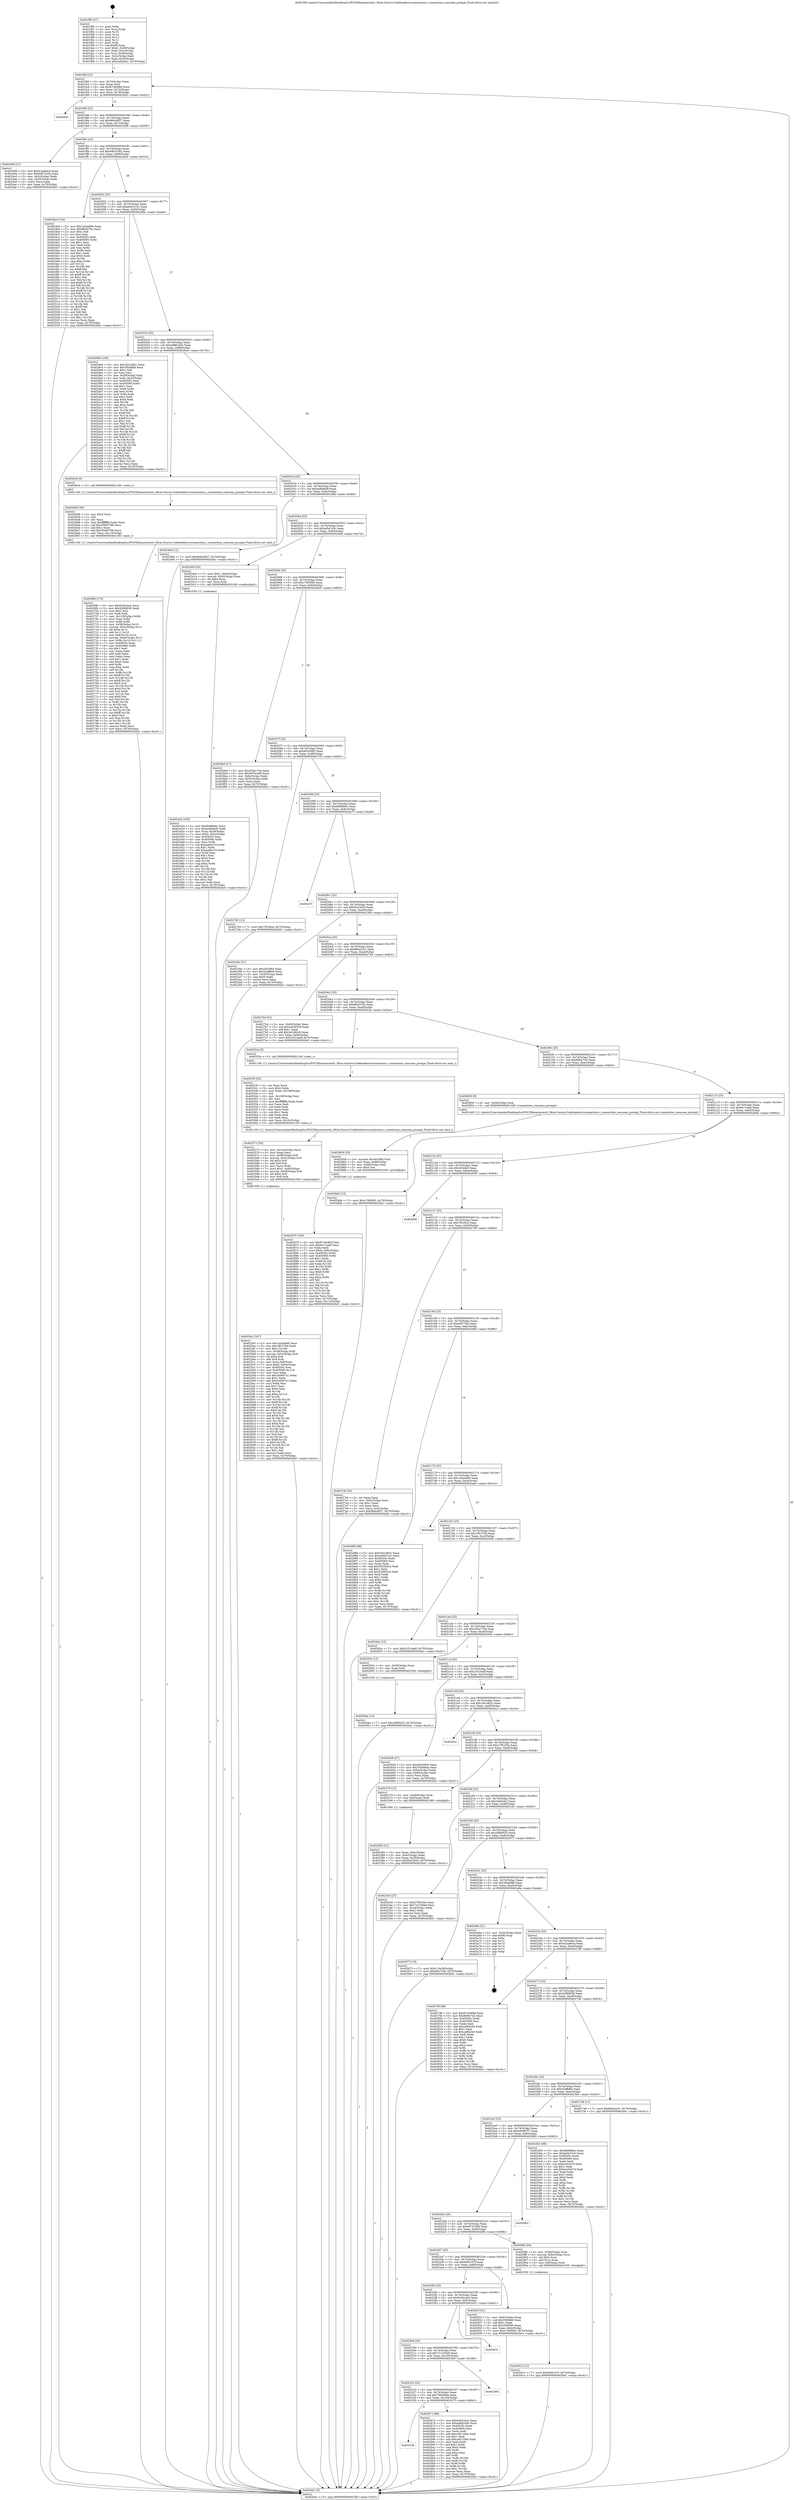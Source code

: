 digraph "0x401f90" {
  label = "0x401f90 (/mnt/c/Users/mathe/Desktop/tcc/POCII/binaries/extr_Mirai-Source-Codeloadersrcconnection.c_connection_consume_prompt_Final-ollvm.out::main(0))"
  labelloc = "t"
  node[shape=record]

  Entry [label="",width=0.3,height=0.3,shape=circle,fillcolor=black,style=filled]
  "0x401fbf" [label="{
     0x401fbf [23]\l
     | [instrs]\l
     &nbsp;&nbsp;0x401fbf \<+3\>: mov -0x70(%rbp),%eax\l
     &nbsp;&nbsp;0x401fc2 \<+2\>: mov %eax,%ecx\l
     &nbsp;&nbsp;0x401fc4 \<+6\>: sub $0x87c9c86d,%ecx\l
     &nbsp;&nbsp;0x401fca \<+3\>: mov %eax,-0x74(%rbp)\l
     &nbsp;&nbsp;0x401fcd \<+3\>: mov %ecx,-0x78(%rbp)\l
     &nbsp;&nbsp;0x401fd0 \<+6\>: je 0000000000402b91 \<main+0xc01\>\l
  }"]
  "0x402b91" [label="{
     0x402b91\l
  }", style=dashed]
  "0x401fd6" [label="{
     0x401fd6 [22]\l
     | [instrs]\l
     &nbsp;&nbsp;0x401fd6 \<+5\>: jmp 0000000000401fdb \<main+0x4b\>\l
     &nbsp;&nbsp;0x401fdb \<+3\>: mov -0x74(%rbp),%eax\l
     &nbsp;&nbsp;0x401fde \<+5\>: sub $0x9b9cd927,%eax\l
     &nbsp;&nbsp;0x401fe3 \<+3\>: mov %eax,-0x7c(%rbp)\l
     &nbsp;&nbsp;0x401fe6 \<+6\>: je 0000000000402499 \<main+0x509\>\l
  }"]
  Exit [label="",width=0.3,height=0.3,shape=circle,fillcolor=black,style=filled,peripheries=2]
  "0x402499" [label="{
     0x402499 [27]\l
     | [instrs]\l
     &nbsp;&nbsp;0x402499 \<+5\>: mov $0x42aa8ece,%eax\l
     &nbsp;&nbsp;0x40249e \<+5\>: mov $0x9d67e302,%ecx\l
     &nbsp;&nbsp;0x4024a3 \<+3\>: mov -0x5c(%rbp),%edx\l
     &nbsp;&nbsp;0x4024a6 \<+3\>: cmp -0x50(%rbp),%edx\l
     &nbsp;&nbsp;0x4024a9 \<+3\>: cmovl %ecx,%eax\l
     &nbsp;&nbsp;0x4024ac \<+3\>: mov %eax,-0x70(%rbp)\l
     &nbsp;&nbsp;0x4024af \<+5\>: jmp 0000000000402bd1 \<main+0xc41\>\l
  }"]
  "0x401fec" [label="{
     0x401fec [22]\l
     | [instrs]\l
     &nbsp;&nbsp;0x401fec \<+5\>: jmp 0000000000401ff1 \<main+0x61\>\l
     &nbsp;&nbsp;0x401ff1 \<+3\>: mov -0x74(%rbp),%eax\l
     &nbsp;&nbsp;0x401ff4 \<+5\>: sub $0x9d67e302,%eax\l
     &nbsp;&nbsp;0x401ff9 \<+3\>: mov %eax,-0x80(%rbp)\l
     &nbsp;&nbsp;0x401ffc \<+6\>: je 00000000004024b4 \<main+0x524\>\l
  }"]
  "0x40294a" [label="{
     0x40294a [12]\l
     | [instrs]\l
     &nbsp;&nbsp;0x40294a \<+7\>: movl $0x2fd00025,-0x70(%rbp)\l
     &nbsp;&nbsp;0x402951 \<+5\>: jmp 0000000000402bd1 \<main+0xc41\>\l
  }"]
  "0x4024b4" [label="{
     0x4024b4 [134]\l
     | [instrs]\l
     &nbsp;&nbsp;0x4024b4 \<+5\>: mov $0x1a5ea846,%eax\l
     &nbsp;&nbsp;0x4024b9 \<+5\>: mov $0xf80d370c,%ecx\l
     &nbsp;&nbsp;0x4024be \<+2\>: mov $0x1,%dl\l
     &nbsp;&nbsp;0x4024c0 \<+2\>: xor %esi,%esi\l
     &nbsp;&nbsp;0x4024c2 \<+7\>: mov 0x40505c,%edi\l
     &nbsp;&nbsp;0x4024c9 \<+8\>: mov 0x405060,%r8d\l
     &nbsp;&nbsp;0x4024d1 \<+3\>: sub $0x1,%esi\l
     &nbsp;&nbsp;0x4024d4 \<+3\>: mov %edi,%r9d\l
     &nbsp;&nbsp;0x4024d7 \<+3\>: add %esi,%r9d\l
     &nbsp;&nbsp;0x4024da \<+4\>: imul %r9d,%edi\l
     &nbsp;&nbsp;0x4024de \<+3\>: and $0x1,%edi\l
     &nbsp;&nbsp;0x4024e1 \<+3\>: cmp $0x0,%edi\l
     &nbsp;&nbsp;0x4024e4 \<+4\>: sete %r10b\l
     &nbsp;&nbsp;0x4024e8 \<+4\>: cmp $0xa,%r8d\l
     &nbsp;&nbsp;0x4024ec \<+4\>: setl %r11b\l
     &nbsp;&nbsp;0x4024f0 \<+3\>: mov %r10b,%bl\l
     &nbsp;&nbsp;0x4024f3 \<+3\>: xor $0xff,%bl\l
     &nbsp;&nbsp;0x4024f6 \<+3\>: mov %r11b,%r14b\l
     &nbsp;&nbsp;0x4024f9 \<+4\>: xor $0xff,%r14b\l
     &nbsp;&nbsp;0x4024fd \<+3\>: xor $0x1,%dl\l
     &nbsp;&nbsp;0x402500 \<+3\>: mov %bl,%r15b\l
     &nbsp;&nbsp;0x402503 \<+4\>: and $0xff,%r15b\l
     &nbsp;&nbsp;0x402507 \<+3\>: and %dl,%r10b\l
     &nbsp;&nbsp;0x40250a \<+3\>: mov %r14b,%r12b\l
     &nbsp;&nbsp;0x40250d \<+4\>: and $0xff,%r12b\l
     &nbsp;&nbsp;0x402511 \<+3\>: and %dl,%r11b\l
     &nbsp;&nbsp;0x402514 \<+3\>: or %r10b,%r15b\l
     &nbsp;&nbsp;0x402517 \<+3\>: or %r11b,%r12b\l
     &nbsp;&nbsp;0x40251a \<+3\>: xor %r12b,%r15b\l
     &nbsp;&nbsp;0x40251d \<+3\>: or %r14b,%bl\l
     &nbsp;&nbsp;0x402520 \<+3\>: xor $0xff,%bl\l
     &nbsp;&nbsp;0x402523 \<+3\>: or $0x1,%dl\l
     &nbsp;&nbsp;0x402526 \<+2\>: and %dl,%bl\l
     &nbsp;&nbsp;0x402528 \<+3\>: or %bl,%r15b\l
     &nbsp;&nbsp;0x40252b \<+4\>: test $0x1,%r15b\l
     &nbsp;&nbsp;0x40252f \<+3\>: cmovne %ecx,%eax\l
     &nbsp;&nbsp;0x402532 \<+3\>: mov %eax,-0x70(%rbp)\l
     &nbsp;&nbsp;0x402535 \<+5\>: jmp 0000000000402bd1 \<main+0xc41\>\l
  }"]
  "0x402002" [label="{
     0x402002 [25]\l
     | [instrs]\l
     &nbsp;&nbsp;0x402002 \<+5\>: jmp 0000000000402007 \<main+0x77\>\l
     &nbsp;&nbsp;0x402007 \<+3\>: mov -0x74(%rbp),%eax\l
     &nbsp;&nbsp;0x40200a \<+5\>: sub $0xa6403141,%eax\l
     &nbsp;&nbsp;0x40200f \<+6\>: mov %eax,-0x84(%rbp)\l
     &nbsp;&nbsp;0x402015 \<+6\>: je 00000000004029de \<main+0xa4e\>\l
  }"]
  "0x402913" [label="{
     0x402913 [12]\l
     | [instrs]\l
     &nbsp;&nbsp;0x402913 \<+7\>: movl $0x60f4107f,-0x70(%rbp)\l
     &nbsp;&nbsp;0x40291a \<+5\>: jmp 0000000000402bd1 \<main+0xc41\>\l
  }"]
  "0x4029de" [label="{
     0x4029de [140]\l
     | [instrs]\l
     &nbsp;&nbsp;0x4029de \<+5\>: mov $0x25e1d62c,%eax\l
     &nbsp;&nbsp;0x4029e3 \<+5\>: mov $0x3f4a8fd6,%ecx\l
     &nbsp;&nbsp;0x4029e8 \<+2\>: mov $0x1,%dl\l
     &nbsp;&nbsp;0x4029ea \<+2\>: xor %esi,%esi\l
     &nbsp;&nbsp;0x4029ec \<+3\>: mov -0x38(%rbp),%edi\l
     &nbsp;&nbsp;0x4029ef \<+3\>: mov %edi,-0x2c(%rbp)\l
     &nbsp;&nbsp;0x4029f2 \<+7\>: mov 0x40505c,%edi\l
     &nbsp;&nbsp;0x4029f9 \<+8\>: mov 0x405060,%r8d\l
     &nbsp;&nbsp;0x402a01 \<+3\>: sub $0x1,%esi\l
     &nbsp;&nbsp;0x402a04 \<+3\>: mov %edi,%r9d\l
     &nbsp;&nbsp;0x402a07 \<+3\>: add %esi,%r9d\l
     &nbsp;&nbsp;0x402a0a \<+4\>: imul %r9d,%edi\l
     &nbsp;&nbsp;0x402a0e \<+3\>: and $0x1,%edi\l
     &nbsp;&nbsp;0x402a11 \<+3\>: cmp $0x0,%edi\l
     &nbsp;&nbsp;0x402a14 \<+4\>: sete %r10b\l
     &nbsp;&nbsp;0x402a18 \<+4\>: cmp $0xa,%r8d\l
     &nbsp;&nbsp;0x402a1c \<+4\>: setl %r11b\l
     &nbsp;&nbsp;0x402a20 \<+3\>: mov %r10b,%bl\l
     &nbsp;&nbsp;0x402a23 \<+3\>: xor $0xff,%bl\l
     &nbsp;&nbsp;0x402a26 \<+3\>: mov %r11b,%r14b\l
     &nbsp;&nbsp;0x402a29 \<+4\>: xor $0xff,%r14b\l
     &nbsp;&nbsp;0x402a2d \<+3\>: xor $0x1,%dl\l
     &nbsp;&nbsp;0x402a30 \<+3\>: mov %bl,%r15b\l
     &nbsp;&nbsp;0x402a33 \<+4\>: and $0xff,%r15b\l
     &nbsp;&nbsp;0x402a37 \<+3\>: and %dl,%r10b\l
     &nbsp;&nbsp;0x402a3a \<+3\>: mov %r14b,%r12b\l
     &nbsp;&nbsp;0x402a3d \<+4\>: and $0xff,%r12b\l
     &nbsp;&nbsp;0x402a41 \<+3\>: and %dl,%r11b\l
     &nbsp;&nbsp;0x402a44 \<+3\>: or %r10b,%r15b\l
     &nbsp;&nbsp;0x402a47 \<+3\>: or %r11b,%r12b\l
     &nbsp;&nbsp;0x402a4a \<+3\>: xor %r12b,%r15b\l
     &nbsp;&nbsp;0x402a4d \<+3\>: or %r14b,%bl\l
     &nbsp;&nbsp;0x402a50 \<+3\>: xor $0xff,%bl\l
     &nbsp;&nbsp;0x402a53 \<+3\>: or $0x1,%dl\l
     &nbsp;&nbsp;0x402a56 \<+2\>: and %dl,%bl\l
     &nbsp;&nbsp;0x402a58 \<+3\>: or %bl,%r15b\l
     &nbsp;&nbsp;0x402a5b \<+4\>: test $0x1,%r15b\l
     &nbsp;&nbsp;0x402a5f \<+3\>: cmovne %ecx,%eax\l
     &nbsp;&nbsp;0x402a62 \<+3\>: mov %eax,-0x70(%rbp)\l
     &nbsp;&nbsp;0x402a65 \<+5\>: jmp 0000000000402bd1 \<main+0xc41\>\l
  }"]
  "0x40201b" [label="{
     0x40201b [25]\l
     | [instrs]\l
     &nbsp;&nbsp;0x40201b \<+5\>: jmp 0000000000402020 \<main+0x90\>\l
     &nbsp;&nbsp;0x402020 \<+3\>: mov -0x74(%rbp),%eax\l
     &nbsp;&nbsp;0x402023 \<+5\>: sub $0xa98824d3,%eax\l
     &nbsp;&nbsp;0x402028 \<+6\>: mov %eax,-0x88(%rbp)\l
     &nbsp;&nbsp;0x40202e \<+6\>: je 00000000004026cb \<main+0x73b\>\l
  }"]
  "0x402870" [label="{
     0x402870 [100]\l
     | [instrs]\l
     &nbsp;&nbsp;0x402870 \<+5\>: mov $0x87c9c86d,%esi\l
     &nbsp;&nbsp;0x402875 \<+5\>: mov $0xfec7cabb,%ecx\l
     &nbsp;&nbsp;0x40287a \<+2\>: xor %edx,%edx\l
     &nbsp;&nbsp;0x40287c \<+7\>: movl $0x0,-0x6c(%rbp)\l
     &nbsp;&nbsp;0x402883 \<+8\>: mov 0x40505c,%r8d\l
     &nbsp;&nbsp;0x40288b \<+8\>: mov 0x405060,%r9d\l
     &nbsp;&nbsp;0x402893 \<+3\>: sub $0x1,%edx\l
     &nbsp;&nbsp;0x402896 \<+3\>: mov %r8d,%r10d\l
     &nbsp;&nbsp;0x402899 \<+3\>: add %edx,%r10d\l
     &nbsp;&nbsp;0x40289c \<+4\>: imul %r10d,%r8d\l
     &nbsp;&nbsp;0x4028a0 \<+4\>: and $0x1,%r8d\l
     &nbsp;&nbsp;0x4028a4 \<+4\>: cmp $0x0,%r8d\l
     &nbsp;&nbsp;0x4028a8 \<+4\>: sete %r11b\l
     &nbsp;&nbsp;0x4028ac \<+4\>: cmp $0xa,%r9d\l
     &nbsp;&nbsp;0x4028b0 \<+3\>: setl %bl\l
     &nbsp;&nbsp;0x4028b3 \<+3\>: mov %r11b,%r14b\l
     &nbsp;&nbsp;0x4028b6 \<+3\>: and %bl,%r14b\l
     &nbsp;&nbsp;0x4028b9 \<+3\>: xor %bl,%r11b\l
     &nbsp;&nbsp;0x4028bc \<+3\>: or %r11b,%r14b\l
     &nbsp;&nbsp;0x4028bf \<+4\>: test $0x1,%r14b\l
     &nbsp;&nbsp;0x4028c3 \<+3\>: cmovne %ecx,%esi\l
     &nbsp;&nbsp;0x4028c6 \<+3\>: mov %esi,-0x70(%rbp)\l
     &nbsp;&nbsp;0x4028c9 \<+6\>: mov %eax,-0x114(%rbp)\l
     &nbsp;&nbsp;0x4028cf \<+5\>: jmp 0000000000402bd1 \<main+0xc41\>\l
  }"]
  "0x4026cb" [label="{
     0x4026cb [5]\l
     | [instrs]\l
     &nbsp;&nbsp;0x4026cb \<+5\>: call 0000000000401160 \<next_i\>\l
     | [calls]\l
     &nbsp;&nbsp;0x401160 \{1\} (/mnt/c/Users/mathe/Desktop/tcc/POCII/binaries/extr_Mirai-Source-Codeloadersrcconnection.c_connection_consume_prompt_Final-ollvm.out::next_i)\l
  }"]
  "0x402034" [label="{
     0x402034 [25]\l
     | [instrs]\l
     &nbsp;&nbsp;0x402034 \<+5\>: jmp 0000000000402039 \<main+0xa9\>\l
     &nbsp;&nbsp;0x402039 \<+3\>: mov -0x74(%rbp),%eax\l
     &nbsp;&nbsp;0x40203c \<+5\>: sub $0xaef6b6d9,%eax\l
     &nbsp;&nbsp;0x402041 \<+6\>: mov %eax,-0x8c(%rbp)\l
     &nbsp;&nbsp;0x402047 \<+6\>: je 000000000040248d \<main+0x4fd\>\l
  }"]
  "0x402859" [label="{
     0x402859 [23]\l
     | [instrs]\l
     &nbsp;&nbsp;0x402859 \<+10\>: movabs $0x4030b6,%rdi\l
     &nbsp;&nbsp;0x402863 \<+3\>: mov %eax,-0x68(%rbp)\l
     &nbsp;&nbsp;0x402866 \<+3\>: mov -0x68(%rbp),%esi\l
     &nbsp;&nbsp;0x402869 \<+2\>: mov $0x0,%al\l
     &nbsp;&nbsp;0x40286b \<+5\>: call 0000000000401040 \<printf@plt\>\l
     | [calls]\l
     &nbsp;&nbsp;0x401040 \{1\} (unknown)\l
  }"]
  "0x40248d" [label="{
     0x40248d [12]\l
     | [instrs]\l
     &nbsp;&nbsp;0x40248d \<+7\>: movl $0x9b9cd927,-0x70(%rbp)\l
     &nbsp;&nbsp;0x402494 \<+5\>: jmp 0000000000402bd1 \<main+0xc41\>\l
  }"]
  "0x40204d" [label="{
     0x40204d [25]\l
     | [instrs]\l
     &nbsp;&nbsp;0x40204d \<+5\>: jmp 0000000000402052 \<main+0xc2\>\l
     &nbsp;&nbsp;0x402052 \<+3\>: mov -0x74(%rbp),%eax\l
     &nbsp;&nbsp;0x402055 \<+5\>: sub $0xbe5a7e3c,%eax\l
     &nbsp;&nbsp;0x40205a \<+6\>: mov %eax,-0x90(%rbp)\l
     &nbsp;&nbsp;0x402060 \<+6\>: je 000000000040240d \<main+0x47d\>\l
  }"]
  "0x4026f8" [label="{
     0x4026f8 [176]\l
     | [instrs]\l
     &nbsp;&nbsp;0x4026f8 \<+5\>: mov $0x6c63c4a2,%ecx\l
     &nbsp;&nbsp;0x4026fd \<+5\>: mov $0x42f68036,%edx\l
     &nbsp;&nbsp;0x402702 \<+3\>: mov $0x1,%sil\l
     &nbsp;&nbsp;0x402705 \<+2\>: xor %edi,%edi\l
     &nbsp;&nbsp;0x402707 \<+7\>: mov -0x110(%rbp),%r8d\l
     &nbsp;&nbsp;0x40270e \<+4\>: imul %eax,%r8d\l
     &nbsp;&nbsp;0x402712 \<+3\>: mov %r8b,%r9b\l
     &nbsp;&nbsp;0x402715 \<+4\>: mov -0x58(%rbp),%r10\l
     &nbsp;&nbsp;0x402719 \<+4\>: movslq -0x5c(%rbp),%r11\l
     &nbsp;&nbsp;0x40271d \<+4\>: shl $0x4,%r11\l
     &nbsp;&nbsp;0x402721 \<+3\>: add %r11,%r10\l
     &nbsp;&nbsp;0x402724 \<+4\>: mov 0x8(%r10),%r10\l
     &nbsp;&nbsp;0x402728 \<+4\>: movslq -0x64(%rbp),%r11\l
     &nbsp;&nbsp;0x40272c \<+4\>: mov %r9b,(%r10,%r11,1)\l
     &nbsp;&nbsp;0x402730 \<+7\>: mov 0x40505c,%eax\l
     &nbsp;&nbsp;0x402737 \<+8\>: mov 0x405060,%r8d\l
     &nbsp;&nbsp;0x40273f \<+3\>: sub $0x1,%edi\l
     &nbsp;&nbsp;0x402742 \<+2\>: mov %eax,%ebx\l
     &nbsp;&nbsp;0x402744 \<+2\>: add %edi,%ebx\l
     &nbsp;&nbsp;0x402746 \<+3\>: imul %ebx,%eax\l
     &nbsp;&nbsp;0x402749 \<+3\>: and $0x1,%eax\l
     &nbsp;&nbsp;0x40274c \<+3\>: cmp $0x0,%eax\l
     &nbsp;&nbsp;0x40274f \<+4\>: sete %r9b\l
     &nbsp;&nbsp;0x402753 \<+4\>: cmp $0xa,%r8d\l
     &nbsp;&nbsp;0x402757 \<+4\>: setl %r14b\l
     &nbsp;&nbsp;0x40275b \<+3\>: mov %r9b,%r15b\l
     &nbsp;&nbsp;0x40275e \<+4\>: xor $0xff,%r15b\l
     &nbsp;&nbsp;0x402762 \<+3\>: mov %r14b,%r12b\l
     &nbsp;&nbsp;0x402765 \<+4\>: xor $0xff,%r12b\l
     &nbsp;&nbsp;0x402769 \<+4\>: xor $0x0,%sil\l
     &nbsp;&nbsp;0x40276d \<+3\>: mov %r15b,%r13b\l
     &nbsp;&nbsp;0x402770 \<+4\>: and $0x0,%r13b\l
     &nbsp;&nbsp;0x402774 \<+3\>: and %sil,%r9b\l
     &nbsp;&nbsp;0x402777 \<+3\>: mov %r12b,%al\l
     &nbsp;&nbsp;0x40277a \<+2\>: and $0x0,%al\l
     &nbsp;&nbsp;0x40277c \<+3\>: and %sil,%r14b\l
     &nbsp;&nbsp;0x40277f \<+3\>: or %r9b,%r13b\l
     &nbsp;&nbsp;0x402782 \<+3\>: or %r14b,%al\l
     &nbsp;&nbsp;0x402785 \<+3\>: xor %al,%r13b\l
     &nbsp;&nbsp;0x402788 \<+3\>: or %r12b,%r15b\l
     &nbsp;&nbsp;0x40278b \<+4\>: xor $0xff,%r15b\l
     &nbsp;&nbsp;0x40278f \<+4\>: or $0x0,%sil\l
     &nbsp;&nbsp;0x402793 \<+3\>: and %sil,%r15b\l
     &nbsp;&nbsp;0x402796 \<+3\>: or %r15b,%r13b\l
     &nbsp;&nbsp;0x402799 \<+4\>: test $0x1,%r13b\l
     &nbsp;&nbsp;0x40279d \<+3\>: cmovne %edx,%ecx\l
     &nbsp;&nbsp;0x4027a0 \<+3\>: mov %ecx,-0x70(%rbp)\l
     &nbsp;&nbsp;0x4027a3 \<+5\>: jmp 0000000000402bd1 \<main+0xc41\>\l
  }"]
  "0x40240d" [label="{
     0x40240d [23]\l
     | [instrs]\l
     &nbsp;&nbsp;0x40240d \<+7\>: movl $0x1,-0x50(%rbp)\l
     &nbsp;&nbsp;0x402414 \<+4\>: movslq -0x50(%rbp),%rax\l
     &nbsp;&nbsp;0x402418 \<+4\>: shl $0x4,%rax\l
     &nbsp;&nbsp;0x40241c \<+3\>: mov %rax,%rdi\l
     &nbsp;&nbsp;0x40241f \<+5\>: call 0000000000401050 \<malloc@plt\>\l
     | [calls]\l
     &nbsp;&nbsp;0x401050 \{1\} (unknown)\l
  }"]
  "0x402066" [label="{
     0x402066 [25]\l
     | [instrs]\l
     &nbsp;&nbsp;0x402066 \<+5\>: jmp 000000000040206b \<main+0xdb\>\l
     &nbsp;&nbsp;0x40206b \<+3\>: mov -0x74(%rbp),%eax\l
     &nbsp;&nbsp;0x40206e \<+5\>: sub $0xc7995f45,%eax\l
     &nbsp;&nbsp;0x402073 \<+6\>: mov %eax,-0x94(%rbp)\l
     &nbsp;&nbsp;0x402079 \<+6\>: je 00000000004028e0 \<main+0x950\>\l
  }"]
  "0x4026d0" [label="{
     0x4026d0 [40]\l
     | [instrs]\l
     &nbsp;&nbsp;0x4026d0 \<+5\>: mov $0x2,%ecx\l
     &nbsp;&nbsp;0x4026d5 \<+1\>: cltd\l
     &nbsp;&nbsp;0x4026d6 \<+2\>: idiv %ecx\l
     &nbsp;&nbsp;0x4026d8 \<+6\>: imul $0xfffffffe,%edx,%ecx\l
     &nbsp;&nbsp;0x4026de \<+6\>: sub $0x35665788,%ecx\l
     &nbsp;&nbsp;0x4026e4 \<+3\>: add $0x1,%ecx\l
     &nbsp;&nbsp;0x4026e7 \<+6\>: add $0x35665788,%ecx\l
     &nbsp;&nbsp;0x4026ed \<+6\>: mov %ecx,-0x110(%rbp)\l
     &nbsp;&nbsp;0x4026f3 \<+5\>: call 0000000000401160 \<next_i\>\l
     | [calls]\l
     &nbsp;&nbsp;0x401160 \{1\} (/mnt/c/Users/mathe/Desktop/tcc/POCII/binaries/extr_Mirai-Source-Codeloadersrcconnection.c_connection_consume_prompt_Final-ollvm.out::next_i)\l
  }"]
  "0x4028e0" [label="{
     0x4028e0 [27]\l
     | [instrs]\l
     &nbsp;&nbsp;0x4028e0 \<+5\>: mov $0x205e170a,%eax\l
     &nbsp;&nbsp;0x4028e5 \<+5\>: mov $0x4970c3d6,%ecx\l
     &nbsp;&nbsp;0x4028ea \<+3\>: mov -0x6c(%rbp),%edx\l
     &nbsp;&nbsp;0x4028ed \<+3\>: cmp -0x50(%rbp),%edx\l
     &nbsp;&nbsp;0x4028f0 \<+3\>: cmovl %ecx,%eax\l
     &nbsp;&nbsp;0x4028f3 \<+3\>: mov %eax,-0x70(%rbp)\l
     &nbsp;&nbsp;0x4028f6 \<+5\>: jmp 0000000000402bd1 \<main+0xc41\>\l
  }"]
  "0x40207f" [label="{
     0x40207f [25]\l
     | [instrs]\l
     &nbsp;&nbsp;0x40207f \<+5\>: jmp 0000000000402084 \<main+0xf4\>\l
     &nbsp;&nbsp;0x402084 \<+3\>: mov -0x74(%rbp),%eax\l
     &nbsp;&nbsp;0x402087 \<+5\>: sub $0xd93c09f3,%eax\l
     &nbsp;&nbsp;0x40208c \<+6\>: mov %eax,-0x98(%rbp)\l
     &nbsp;&nbsp;0x402092 \<+6\>: je 00000000004027d3 \<main+0x843\>\l
  }"]
  "0x40233b" [label="{
     0x40233b\l
  }", style=dashed]
  "0x4027d3" [label="{
     0x4027d3 [12]\l
     | [instrs]\l
     &nbsp;&nbsp;0x4027d3 \<+7\>: movl $0x79239ce,-0x70(%rbp)\l
     &nbsp;&nbsp;0x4027da \<+5\>: jmp 0000000000402bd1 \<main+0xc41\>\l
  }"]
  "0x402098" [label="{
     0x402098 [25]\l
     | [instrs]\l
     &nbsp;&nbsp;0x402098 \<+5\>: jmp 000000000040209d \<main+0x10d\>\l
     &nbsp;&nbsp;0x40209d \<+3\>: mov -0x74(%rbp),%eax\l
     &nbsp;&nbsp;0x4020a0 \<+5\>: sub $0xf4989b6c,%eax\l
     &nbsp;&nbsp;0x4020a5 \<+6\>: mov %eax,-0x9c(%rbp)\l
     &nbsp;&nbsp;0x4020ab \<+6\>: je 0000000000402a7f \<main+0xaef\>\l
  }"]
  "0x402673" [label="{
     0x402673 [88]\l
     | [instrs]\l
     &nbsp;&nbsp;0x402673 \<+5\>: mov $0x6c63c4a2,%eax\l
     &nbsp;&nbsp;0x402678 \<+5\>: mov $0xa98824d3,%ecx\l
     &nbsp;&nbsp;0x40267d \<+7\>: mov 0x40505c,%edx\l
     &nbsp;&nbsp;0x402684 \<+7\>: mov 0x405060,%esi\l
     &nbsp;&nbsp;0x40268b \<+2\>: mov %edx,%edi\l
     &nbsp;&nbsp;0x40268d \<+6\>: add $0xc4811bb0,%edi\l
     &nbsp;&nbsp;0x402693 \<+3\>: sub $0x1,%edi\l
     &nbsp;&nbsp;0x402696 \<+6\>: sub $0xc4811bb0,%edi\l
     &nbsp;&nbsp;0x40269c \<+3\>: imul %edi,%edx\l
     &nbsp;&nbsp;0x40269f \<+3\>: and $0x1,%edx\l
     &nbsp;&nbsp;0x4026a2 \<+3\>: cmp $0x0,%edx\l
     &nbsp;&nbsp;0x4026a5 \<+4\>: sete %r8b\l
     &nbsp;&nbsp;0x4026a9 \<+3\>: cmp $0xa,%esi\l
     &nbsp;&nbsp;0x4026ac \<+4\>: setl %r9b\l
     &nbsp;&nbsp;0x4026b0 \<+3\>: mov %r8b,%r10b\l
     &nbsp;&nbsp;0x4026b3 \<+3\>: and %r9b,%r10b\l
     &nbsp;&nbsp;0x4026b6 \<+3\>: xor %r9b,%r8b\l
     &nbsp;&nbsp;0x4026b9 \<+3\>: or %r8b,%r10b\l
     &nbsp;&nbsp;0x4026bc \<+4\>: test $0x1,%r10b\l
     &nbsp;&nbsp;0x4026c0 \<+3\>: cmovne %ecx,%eax\l
     &nbsp;&nbsp;0x4026c3 \<+3\>: mov %eax,-0x70(%rbp)\l
     &nbsp;&nbsp;0x4026c6 \<+5\>: jmp 0000000000402bd1 \<main+0xc41\>\l
  }"]
  "0x402a7f" [label="{
     0x402a7f\l
  }", style=dashed]
  "0x4020b1" [label="{
     0x4020b1 [25]\l
     | [instrs]\l
     &nbsp;&nbsp;0x4020b1 \<+5\>: jmp 00000000004020b6 \<main+0x126\>\l
     &nbsp;&nbsp;0x4020b6 \<+3\>: mov -0x74(%rbp),%eax\l
     &nbsp;&nbsp;0x4020b9 \<+5\>: sub $0xf5a33d20,%eax\l
     &nbsp;&nbsp;0x4020be \<+6\>: mov %eax,-0xa0(%rbp)\l
     &nbsp;&nbsp;0x4020c4 \<+6\>: je 000000000040239a \<main+0x40a\>\l
  }"]
  "0x402322" [label="{
     0x402322 [25]\l
     | [instrs]\l
     &nbsp;&nbsp;0x402322 \<+5\>: jmp 0000000000402327 \<main+0x397\>\l
     &nbsp;&nbsp;0x402327 \<+3\>: mov -0x74(%rbp),%eax\l
     &nbsp;&nbsp;0x40232a \<+5\>: sub $0x7f45684a,%eax\l
     &nbsp;&nbsp;0x40232f \<+6\>: mov %eax,-0x104(%rbp)\l
     &nbsp;&nbsp;0x402335 \<+6\>: je 0000000000402673 \<main+0x6e3\>\l
  }"]
  "0x40239a" [label="{
     0x40239a [27]\l
     | [instrs]\l
     &nbsp;&nbsp;0x40239a \<+5\>: mov $0x2fc5d65,%eax\l
     &nbsp;&nbsp;0x40239f \<+5\>: mov $0x43affb66,%ecx\l
     &nbsp;&nbsp;0x4023a4 \<+3\>: mov -0x30(%rbp),%edx\l
     &nbsp;&nbsp;0x4023a7 \<+3\>: cmp $0x0,%edx\l
     &nbsp;&nbsp;0x4023aa \<+3\>: cmove %ecx,%eax\l
     &nbsp;&nbsp;0x4023ad \<+3\>: mov %eax,-0x70(%rbp)\l
     &nbsp;&nbsp;0x4023b0 \<+5\>: jmp 0000000000402bd1 \<main+0xc41\>\l
  }"]
  "0x4020ca" [label="{
     0x4020ca [25]\l
     | [instrs]\l
     &nbsp;&nbsp;0x4020ca \<+5\>: jmp 00000000004020cf \<main+0x13f\>\l
     &nbsp;&nbsp;0x4020cf \<+3\>: mov -0x74(%rbp),%eax\l
     &nbsp;&nbsp;0x4020d2 \<+5\>: sub $0xf60a2e31,%eax\l
     &nbsp;&nbsp;0x4020d7 \<+6\>: mov %eax,-0xa4(%rbp)\l
     &nbsp;&nbsp;0x4020dd \<+6\>: je 00000000004027b4 \<main+0x824\>\l
  }"]
  "0x402360" [label="{
     0x402360\l
  }", style=dashed]
  "0x4027b4" [label="{
     0x4027b4 [31]\l
     | [instrs]\l
     &nbsp;&nbsp;0x4027b4 \<+3\>: mov -0x64(%rbp),%eax\l
     &nbsp;&nbsp;0x4027b7 \<+5\>: sub $0x2e5382c9,%eax\l
     &nbsp;&nbsp;0x4027bc \<+3\>: add $0x1,%eax\l
     &nbsp;&nbsp;0x4027bf \<+5\>: add $0x2e5382c9,%eax\l
     &nbsp;&nbsp;0x4027c4 \<+3\>: mov %eax,-0x64(%rbp)\l
     &nbsp;&nbsp;0x4027c7 \<+7\>: movl $0x23514adf,-0x70(%rbp)\l
     &nbsp;&nbsp;0x4027ce \<+5\>: jmp 0000000000402bd1 \<main+0xc41\>\l
  }"]
  "0x4020e3" [label="{
     0x4020e3 [25]\l
     | [instrs]\l
     &nbsp;&nbsp;0x4020e3 \<+5\>: jmp 00000000004020e8 \<main+0x158\>\l
     &nbsp;&nbsp;0x4020e8 \<+3\>: mov -0x74(%rbp),%eax\l
     &nbsp;&nbsp;0x4020eb \<+5\>: sub $0xf80d370c,%eax\l
     &nbsp;&nbsp;0x4020f0 \<+6\>: mov %eax,-0xa8(%rbp)\l
     &nbsp;&nbsp;0x4020f6 \<+6\>: je 000000000040253a \<main+0x5aa\>\l
  }"]
  "0x402309" [label="{
     0x402309 [25]\l
     | [instrs]\l
     &nbsp;&nbsp;0x402309 \<+5\>: jmp 000000000040230e \<main+0x37e\>\l
     &nbsp;&nbsp;0x40230e \<+3\>: mov -0x74(%rbp),%eax\l
     &nbsp;&nbsp;0x402311 \<+5\>: sub $0x721330e6,%eax\l
     &nbsp;&nbsp;0x402316 \<+6\>: mov %eax,-0x100(%rbp)\l
     &nbsp;&nbsp;0x40231c \<+6\>: je 0000000000402360 \<main+0x3d0\>\l
  }"]
  "0x40253a" [label="{
     0x40253a [5]\l
     | [instrs]\l
     &nbsp;&nbsp;0x40253a \<+5\>: call 0000000000401160 \<next_i\>\l
     | [calls]\l
     &nbsp;&nbsp;0x401160 \{1\} (/mnt/c/Users/mathe/Desktop/tcc/POCII/binaries/extr_Mirai-Source-Codeloadersrcconnection.c_connection_consume_prompt_Final-ollvm.out::next_i)\l
  }"]
  "0x4020fc" [label="{
     0x4020fc [25]\l
     | [instrs]\l
     &nbsp;&nbsp;0x4020fc \<+5\>: jmp 0000000000402101 \<main+0x171\>\l
     &nbsp;&nbsp;0x402101 \<+3\>: mov -0x74(%rbp),%eax\l
     &nbsp;&nbsp;0x402104 \<+5\>: sub $0xfb90c742,%eax\l
     &nbsp;&nbsp;0x402109 \<+6\>: mov %eax,-0xac(%rbp)\l
     &nbsp;&nbsp;0x40210f \<+6\>: je 0000000000402850 \<main+0x8c0\>\l
  }"]
  "0x402b31" [label="{
     0x402b31\l
  }", style=dashed]
  "0x402850" [label="{
     0x402850 [9]\l
     | [instrs]\l
     &nbsp;&nbsp;0x402850 \<+4\>: mov -0x58(%rbp),%rdi\l
     &nbsp;&nbsp;0x402854 \<+5\>: call 0000000000401400 \<connection_consume_prompt\>\l
     | [calls]\l
     &nbsp;&nbsp;0x401400 \{1\} (/mnt/c/Users/mathe/Desktop/tcc/POCII/binaries/extr_Mirai-Source-Codeloadersrcconnection.c_connection_consume_prompt_Final-ollvm.out::connection_consume_prompt)\l
  }"]
  "0x402115" [label="{
     0x402115 [25]\l
     | [instrs]\l
     &nbsp;&nbsp;0x402115 \<+5\>: jmp 000000000040211a \<main+0x18a\>\l
     &nbsp;&nbsp;0x40211a \<+3\>: mov -0x74(%rbp),%eax\l
     &nbsp;&nbsp;0x40211d \<+5\>: sub $0xfec7cabb,%eax\l
     &nbsp;&nbsp;0x402122 \<+6\>: mov %eax,-0xb0(%rbp)\l
     &nbsp;&nbsp;0x402128 \<+6\>: je 00000000004028d4 \<main+0x944\>\l
  }"]
  "0x4022f0" [label="{
     0x4022f0 [25]\l
     | [instrs]\l
     &nbsp;&nbsp;0x4022f0 \<+5\>: jmp 00000000004022f5 \<main+0x365\>\l
     &nbsp;&nbsp;0x4022f5 \<+3\>: mov -0x74(%rbp),%eax\l
     &nbsp;&nbsp;0x4022f8 \<+5\>: sub $0x6c63c4a2,%eax\l
     &nbsp;&nbsp;0x4022fd \<+6\>: mov %eax,-0xfc(%rbp)\l
     &nbsp;&nbsp;0x402303 \<+6\>: je 0000000000402b31 \<main+0xba1\>\l
  }"]
  "0x4028d4" [label="{
     0x4028d4 [12]\l
     | [instrs]\l
     &nbsp;&nbsp;0x4028d4 \<+7\>: movl $0xc7995f45,-0x70(%rbp)\l
     &nbsp;&nbsp;0x4028db \<+5\>: jmp 0000000000402bd1 \<main+0xc41\>\l
  }"]
  "0x40212e" [label="{
     0x40212e [25]\l
     | [instrs]\l
     &nbsp;&nbsp;0x40212e \<+5\>: jmp 0000000000402133 \<main+0x1a3\>\l
     &nbsp;&nbsp;0x402133 \<+3\>: mov -0x74(%rbp),%eax\l
     &nbsp;&nbsp;0x402136 \<+5\>: sub $0x2fc5d65,%eax\l
     &nbsp;&nbsp;0x40213b \<+6\>: mov %eax,-0xb4(%rbp)\l
     &nbsp;&nbsp;0x402141 \<+6\>: je 0000000000402956 \<main+0x9c6\>\l
  }"]
  "0x40291f" [label="{
     0x40291f [31]\l
     | [instrs]\l
     &nbsp;&nbsp;0x40291f \<+3\>: mov -0x6c(%rbp),%eax\l
     &nbsp;&nbsp;0x402922 \<+5\>: sub $0x3506f46,%eax\l
     &nbsp;&nbsp;0x402927 \<+3\>: add $0x1,%eax\l
     &nbsp;&nbsp;0x40292a \<+5\>: add $0x3506f46,%eax\l
     &nbsp;&nbsp;0x40292f \<+3\>: mov %eax,-0x6c(%rbp)\l
     &nbsp;&nbsp;0x402932 \<+7\>: movl $0xc7995f45,-0x70(%rbp)\l
     &nbsp;&nbsp;0x402939 \<+5\>: jmp 0000000000402bd1 \<main+0xc41\>\l
  }"]
  "0x402956" [label="{
     0x402956\l
  }", style=dashed]
  "0x402147" [label="{
     0x402147 [25]\l
     | [instrs]\l
     &nbsp;&nbsp;0x402147 \<+5\>: jmp 000000000040214c \<main+0x1bc\>\l
     &nbsp;&nbsp;0x40214c \<+3\>: mov -0x74(%rbp),%eax\l
     &nbsp;&nbsp;0x40214f \<+5\>: sub $0x79239ce,%eax\l
     &nbsp;&nbsp;0x402154 \<+6\>: mov %eax,-0xb8(%rbp)\l
     &nbsp;&nbsp;0x40215a \<+6\>: je 00000000004027df \<main+0x84f\>\l
  }"]
  "0x4022d7" [label="{
     0x4022d7 [25]\l
     | [instrs]\l
     &nbsp;&nbsp;0x4022d7 \<+5\>: jmp 00000000004022dc \<main+0x34c\>\l
     &nbsp;&nbsp;0x4022dc \<+3\>: mov -0x74(%rbp),%eax\l
     &nbsp;&nbsp;0x4022df \<+5\>: sub $0x60f4107f,%eax\l
     &nbsp;&nbsp;0x4022e4 \<+6\>: mov %eax,-0xf8(%rbp)\l
     &nbsp;&nbsp;0x4022ea \<+6\>: je 000000000040291f \<main+0x98f\>\l
  }"]
  "0x4027df" [label="{
     0x4027df [25]\l
     | [instrs]\l
     &nbsp;&nbsp;0x4027df \<+2\>: xor %eax,%eax\l
     &nbsp;&nbsp;0x4027e1 \<+3\>: mov -0x5c(%rbp),%ecx\l
     &nbsp;&nbsp;0x4027e4 \<+3\>: sub $0x1,%eax\l
     &nbsp;&nbsp;0x4027e7 \<+2\>: sub %eax,%ecx\l
     &nbsp;&nbsp;0x4027e9 \<+3\>: mov %ecx,-0x5c(%rbp)\l
     &nbsp;&nbsp;0x4027ec \<+7\>: movl $0x9b9cd927,-0x70(%rbp)\l
     &nbsp;&nbsp;0x4027f3 \<+5\>: jmp 0000000000402bd1 \<main+0xc41\>\l
  }"]
  "0x402160" [label="{
     0x402160 [25]\l
     | [instrs]\l
     &nbsp;&nbsp;0x402160 \<+5\>: jmp 0000000000402165 \<main+0x1d5\>\l
     &nbsp;&nbsp;0x402165 \<+3\>: mov -0x74(%rbp),%eax\l
     &nbsp;&nbsp;0x402168 \<+5\>: sub $0xe0b732b,%eax\l
     &nbsp;&nbsp;0x40216d \<+6\>: mov %eax,-0xbc(%rbp)\l
     &nbsp;&nbsp;0x402173 \<+6\>: je 0000000000402986 \<main+0x9f6\>\l
  }"]
  "0x4028fb" [label="{
     0x4028fb [24]\l
     | [instrs]\l
     &nbsp;&nbsp;0x4028fb \<+4\>: mov -0x58(%rbp),%rax\l
     &nbsp;&nbsp;0x4028ff \<+4\>: movslq -0x6c(%rbp),%rcx\l
     &nbsp;&nbsp;0x402903 \<+4\>: shl $0x4,%rcx\l
     &nbsp;&nbsp;0x402907 \<+3\>: add %rcx,%rax\l
     &nbsp;&nbsp;0x40290a \<+4\>: mov 0x8(%rax),%rdi\l
     &nbsp;&nbsp;0x40290e \<+5\>: call 0000000000401030 \<free@plt\>\l
     | [calls]\l
     &nbsp;&nbsp;0x401030 \{1\} (unknown)\l
  }"]
  "0x402986" [label="{
     0x402986 [88]\l
     | [instrs]\l
     &nbsp;&nbsp;0x402986 \<+5\>: mov $0x25e1d62c,%eax\l
     &nbsp;&nbsp;0x40298b \<+5\>: mov $0xa6403141,%ecx\l
     &nbsp;&nbsp;0x402990 \<+7\>: mov 0x40505c,%edx\l
     &nbsp;&nbsp;0x402997 \<+7\>: mov 0x405060,%esi\l
     &nbsp;&nbsp;0x40299e \<+2\>: mov %edx,%edi\l
     &nbsp;&nbsp;0x4029a0 \<+6\>: add $0x502825c5,%edi\l
     &nbsp;&nbsp;0x4029a6 \<+3\>: sub $0x1,%edi\l
     &nbsp;&nbsp;0x4029a9 \<+6\>: sub $0x502825c5,%edi\l
     &nbsp;&nbsp;0x4029af \<+3\>: imul %edi,%edx\l
     &nbsp;&nbsp;0x4029b2 \<+3\>: and $0x1,%edx\l
     &nbsp;&nbsp;0x4029b5 \<+3\>: cmp $0x0,%edx\l
     &nbsp;&nbsp;0x4029b8 \<+4\>: sete %r8b\l
     &nbsp;&nbsp;0x4029bc \<+3\>: cmp $0xa,%esi\l
     &nbsp;&nbsp;0x4029bf \<+4\>: setl %r9b\l
     &nbsp;&nbsp;0x4029c3 \<+3\>: mov %r8b,%r10b\l
     &nbsp;&nbsp;0x4029c6 \<+3\>: and %r9b,%r10b\l
     &nbsp;&nbsp;0x4029c9 \<+3\>: xor %r9b,%r8b\l
     &nbsp;&nbsp;0x4029cc \<+3\>: or %r8b,%r10b\l
     &nbsp;&nbsp;0x4029cf \<+4\>: test $0x1,%r10b\l
     &nbsp;&nbsp;0x4029d3 \<+3\>: cmovne %ecx,%eax\l
     &nbsp;&nbsp;0x4029d6 \<+3\>: mov %eax,-0x70(%rbp)\l
     &nbsp;&nbsp;0x4029d9 \<+5\>: jmp 0000000000402bd1 \<main+0xc41\>\l
  }"]
  "0x402179" [label="{
     0x402179 [25]\l
     | [instrs]\l
     &nbsp;&nbsp;0x402179 \<+5\>: jmp 000000000040217e \<main+0x1ee\>\l
     &nbsp;&nbsp;0x40217e \<+3\>: mov -0x74(%rbp),%eax\l
     &nbsp;&nbsp;0x402181 \<+5\>: sub $0x1a5ea846,%eax\l
     &nbsp;&nbsp;0x402186 \<+6\>: mov %eax,-0xc0(%rbp)\l
     &nbsp;&nbsp;0x40218c \<+6\>: je 0000000000402aad \<main+0xb1d\>\l
  }"]
  "0x4022be" [label="{
     0x4022be [25]\l
     | [instrs]\l
     &nbsp;&nbsp;0x4022be \<+5\>: jmp 00000000004022c3 \<main+0x333\>\l
     &nbsp;&nbsp;0x4022c3 \<+3\>: mov -0x74(%rbp),%eax\l
     &nbsp;&nbsp;0x4022c6 \<+5\>: sub $0x4970c3d6,%eax\l
     &nbsp;&nbsp;0x4022cb \<+6\>: mov %eax,-0xf4(%rbp)\l
     &nbsp;&nbsp;0x4022d1 \<+6\>: je 00000000004028fb \<main+0x96b\>\l
  }"]
  "0x402aad" [label="{
     0x402aad\l
  }", style=dashed]
  "0x402192" [label="{
     0x402192 [25]\l
     | [instrs]\l
     &nbsp;&nbsp;0x402192 \<+5\>: jmp 0000000000402197 \<main+0x207\>\l
     &nbsp;&nbsp;0x402197 \<+3\>: mov -0x74(%rbp),%eax\l
     &nbsp;&nbsp;0x40219a \<+5\>: sub $0x1ff1576d,%eax\l
     &nbsp;&nbsp;0x40219f \<+6\>: mov %eax,-0xc4(%rbp)\l
     &nbsp;&nbsp;0x4021a5 \<+6\>: je 000000000040264c \<main+0x6bc\>\l
  }"]
  "0x402962" [label="{
     0x402962\l
  }", style=dashed]
  "0x40264c" [label="{
     0x40264c [12]\l
     | [instrs]\l
     &nbsp;&nbsp;0x40264c \<+7\>: movl $0x23514adf,-0x70(%rbp)\l
     &nbsp;&nbsp;0x402653 \<+5\>: jmp 0000000000402bd1 \<main+0xc41\>\l
  }"]
  "0x4021ab" [label="{
     0x4021ab [25]\l
     | [instrs]\l
     &nbsp;&nbsp;0x4021ab \<+5\>: jmp 00000000004021b0 \<main+0x220\>\l
     &nbsp;&nbsp;0x4021b0 \<+3\>: mov -0x74(%rbp),%eax\l
     &nbsp;&nbsp;0x4021b3 \<+5\>: sub $0x205e170a,%eax\l
     &nbsp;&nbsp;0x4021b8 \<+6\>: mov %eax,-0xc8(%rbp)\l
     &nbsp;&nbsp;0x4021be \<+6\>: je 000000000040293e \<main+0x9ae\>\l
  }"]
  "0x4025a5" [label="{
     0x4025a5 [167]\l
     | [instrs]\l
     &nbsp;&nbsp;0x4025a5 \<+5\>: mov $0x1a5ea846,%ecx\l
     &nbsp;&nbsp;0x4025aa \<+5\>: mov $0x1ff1576d,%edx\l
     &nbsp;&nbsp;0x4025af \<+3\>: mov $0x1,%r10b\l
     &nbsp;&nbsp;0x4025b2 \<+4\>: mov -0x58(%rbp),%rdi\l
     &nbsp;&nbsp;0x4025b6 \<+4\>: movslq -0x5c(%rbp),%r8\l
     &nbsp;&nbsp;0x4025ba \<+4\>: shl $0x4,%r8\l
     &nbsp;&nbsp;0x4025be \<+3\>: add %r8,%rdi\l
     &nbsp;&nbsp;0x4025c1 \<+4\>: mov %rax,0x8(%rdi)\l
     &nbsp;&nbsp;0x4025c5 \<+7\>: movl $0x0,-0x64(%rbp)\l
     &nbsp;&nbsp;0x4025cc \<+7\>: mov 0x40505c,%esi\l
     &nbsp;&nbsp;0x4025d3 \<+8\>: mov 0x405060,%r11d\l
     &nbsp;&nbsp;0x4025db \<+2\>: mov %esi,%ebx\l
     &nbsp;&nbsp;0x4025dd \<+6\>: sub $0x3c696741,%ebx\l
     &nbsp;&nbsp;0x4025e3 \<+3\>: sub $0x1,%ebx\l
     &nbsp;&nbsp;0x4025e6 \<+6\>: add $0x3c696741,%ebx\l
     &nbsp;&nbsp;0x4025ec \<+3\>: imul %ebx,%esi\l
     &nbsp;&nbsp;0x4025ef \<+3\>: and $0x1,%esi\l
     &nbsp;&nbsp;0x4025f2 \<+3\>: cmp $0x0,%esi\l
     &nbsp;&nbsp;0x4025f5 \<+4\>: sete %r14b\l
     &nbsp;&nbsp;0x4025f9 \<+4\>: cmp $0xa,%r11d\l
     &nbsp;&nbsp;0x4025fd \<+4\>: setl %r15b\l
     &nbsp;&nbsp;0x402601 \<+3\>: mov %r14b,%r12b\l
     &nbsp;&nbsp;0x402604 \<+4\>: xor $0xff,%r12b\l
     &nbsp;&nbsp;0x402608 \<+3\>: mov %r15b,%r13b\l
     &nbsp;&nbsp;0x40260b \<+4\>: xor $0xff,%r13b\l
     &nbsp;&nbsp;0x40260f \<+4\>: xor $0x0,%r10b\l
     &nbsp;&nbsp;0x402613 \<+3\>: mov %r12b,%al\l
     &nbsp;&nbsp;0x402616 \<+2\>: and $0x0,%al\l
     &nbsp;&nbsp;0x402618 \<+3\>: and %r10b,%r14b\l
     &nbsp;&nbsp;0x40261b \<+3\>: mov %r13b,%sil\l
     &nbsp;&nbsp;0x40261e \<+4\>: and $0x0,%sil\l
     &nbsp;&nbsp;0x402622 \<+3\>: and %r10b,%r15b\l
     &nbsp;&nbsp;0x402625 \<+3\>: or %r14b,%al\l
     &nbsp;&nbsp;0x402628 \<+3\>: or %r15b,%sil\l
     &nbsp;&nbsp;0x40262b \<+3\>: xor %sil,%al\l
     &nbsp;&nbsp;0x40262e \<+3\>: or %r13b,%r12b\l
     &nbsp;&nbsp;0x402631 \<+4\>: xor $0xff,%r12b\l
     &nbsp;&nbsp;0x402635 \<+4\>: or $0x0,%r10b\l
     &nbsp;&nbsp;0x402639 \<+3\>: and %r10b,%r12b\l
     &nbsp;&nbsp;0x40263c \<+3\>: or %r12b,%al\l
     &nbsp;&nbsp;0x40263f \<+2\>: test $0x1,%al\l
     &nbsp;&nbsp;0x402641 \<+3\>: cmovne %edx,%ecx\l
     &nbsp;&nbsp;0x402644 \<+3\>: mov %ecx,-0x70(%rbp)\l
     &nbsp;&nbsp;0x402647 \<+5\>: jmp 0000000000402bd1 \<main+0xc41\>\l
  }"]
  "0x40293e" [label="{
     0x40293e [12]\l
     | [instrs]\l
     &nbsp;&nbsp;0x40293e \<+4\>: mov -0x58(%rbp),%rax\l
     &nbsp;&nbsp;0x402942 \<+3\>: mov %rax,%rdi\l
     &nbsp;&nbsp;0x402945 \<+5\>: call 0000000000401030 \<free@plt\>\l
     | [calls]\l
     &nbsp;&nbsp;0x401030 \{1\} (unknown)\l
  }"]
  "0x4021c4" [label="{
     0x4021c4 [25]\l
     | [instrs]\l
     &nbsp;&nbsp;0x4021c4 \<+5\>: jmp 00000000004021c9 \<main+0x239\>\l
     &nbsp;&nbsp;0x4021c9 \<+3\>: mov -0x74(%rbp),%eax\l
     &nbsp;&nbsp;0x4021cc \<+5\>: sub $0x23514adf,%eax\l
     &nbsp;&nbsp;0x4021d1 \<+6\>: mov %eax,-0xcc(%rbp)\l
     &nbsp;&nbsp;0x4021d7 \<+6\>: je 0000000000402658 \<main+0x6c8\>\l
  }"]
  "0x402573" [label="{
     0x402573 [50]\l
     | [instrs]\l
     &nbsp;&nbsp;0x402573 \<+6\>: mov -0x10c(%rbp),%ecx\l
     &nbsp;&nbsp;0x402579 \<+3\>: imul %eax,%ecx\l
     &nbsp;&nbsp;0x40257c \<+4\>: mov -0x58(%rbp),%r8\l
     &nbsp;&nbsp;0x402580 \<+4\>: movslq -0x5c(%rbp),%r9\l
     &nbsp;&nbsp;0x402584 \<+4\>: shl $0x4,%r9\l
     &nbsp;&nbsp;0x402588 \<+3\>: add %r9,%r8\l
     &nbsp;&nbsp;0x40258b \<+3\>: mov %ecx,(%r8)\l
     &nbsp;&nbsp;0x40258e \<+7\>: movl $0x1,-0x60(%rbp)\l
     &nbsp;&nbsp;0x402595 \<+4\>: movslq -0x60(%rbp),%r8\l
     &nbsp;&nbsp;0x402599 \<+4\>: shl $0x0,%r8\l
     &nbsp;&nbsp;0x40259d \<+3\>: mov %r8,%rdi\l
     &nbsp;&nbsp;0x4025a0 \<+5\>: call 0000000000401050 \<malloc@plt\>\l
     | [calls]\l
     &nbsp;&nbsp;0x401050 \{1\} (unknown)\l
  }"]
  "0x402658" [label="{
     0x402658 [27]\l
     | [instrs]\l
     &nbsp;&nbsp;0x402658 \<+5\>: mov $0xd93c09f3,%eax\l
     &nbsp;&nbsp;0x40265d \<+5\>: mov $0x7f45684a,%ecx\l
     &nbsp;&nbsp;0x402662 \<+3\>: mov -0x64(%rbp),%edx\l
     &nbsp;&nbsp;0x402665 \<+3\>: cmp -0x60(%rbp),%edx\l
     &nbsp;&nbsp;0x402668 \<+3\>: cmovl %ecx,%eax\l
     &nbsp;&nbsp;0x40266b \<+3\>: mov %eax,-0x70(%rbp)\l
     &nbsp;&nbsp;0x40266e \<+5\>: jmp 0000000000402bd1 \<main+0xc41\>\l
  }"]
  "0x4021dd" [label="{
     0x4021dd [25]\l
     | [instrs]\l
     &nbsp;&nbsp;0x4021dd \<+5\>: jmp 00000000004021e2 \<main+0x252\>\l
     &nbsp;&nbsp;0x4021e2 \<+3\>: mov -0x74(%rbp),%eax\l
     &nbsp;&nbsp;0x4021e5 \<+5\>: sub $0x25e1d62c,%eax\l
     &nbsp;&nbsp;0x4021ea \<+6\>: mov %eax,-0xd0(%rbp)\l
     &nbsp;&nbsp;0x4021f0 \<+6\>: je 0000000000402bca \<main+0xc3a\>\l
  }"]
  "0x40253f" [label="{
     0x40253f [52]\l
     | [instrs]\l
     &nbsp;&nbsp;0x40253f \<+2\>: xor %ecx,%ecx\l
     &nbsp;&nbsp;0x402541 \<+5\>: mov $0x2,%edx\l
     &nbsp;&nbsp;0x402546 \<+6\>: mov %edx,-0x108(%rbp)\l
     &nbsp;&nbsp;0x40254c \<+1\>: cltd\l
     &nbsp;&nbsp;0x40254d \<+6\>: mov -0x108(%rbp),%esi\l
     &nbsp;&nbsp;0x402553 \<+2\>: idiv %esi\l
     &nbsp;&nbsp;0x402555 \<+6\>: imul $0xfffffffe,%edx,%edx\l
     &nbsp;&nbsp;0x40255b \<+2\>: mov %ecx,%edi\l
     &nbsp;&nbsp;0x40255d \<+2\>: sub %edx,%edi\l
     &nbsp;&nbsp;0x40255f \<+2\>: mov %ecx,%edx\l
     &nbsp;&nbsp;0x402561 \<+3\>: sub $0x1,%edx\l
     &nbsp;&nbsp;0x402564 \<+2\>: add %edx,%edi\l
     &nbsp;&nbsp;0x402566 \<+2\>: sub %edi,%ecx\l
     &nbsp;&nbsp;0x402568 \<+6\>: mov %ecx,-0x10c(%rbp)\l
     &nbsp;&nbsp;0x40256e \<+5\>: call 0000000000401160 \<next_i\>\l
     | [calls]\l
     &nbsp;&nbsp;0x401160 \{1\} (/mnt/c/Users/mathe/Desktop/tcc/POCII/binaries/extr_Mirai-Source-Codeloadersrcconnection.c_connection_consume_prompt_Final-ollvm.out::next_i)\l
  }"]
  "0x402bca" [label="{
     0x402bca\l
  }", style=dashed]
  "0x4021f6" [label="{
     0x4021f6 [25]\l
     | [instrs]\l
     &nbsp;&nbsp;0x4021f6 \<+5\>: jmp 00000000004021fb \<main+0x26b\>\l
     &nbsp;&nbsp;0x4021fb \<+3\>: mov -0x74(%rbp),%eax\l
     &nbsp;&nbsp;0x4021fe \<+5\>: sub $0x27f0330a,%eax\l
     &nbsp;&nbsp;0x402203 \<+6\>: mov %eax,-0xd4(%rbp)\l
     &nbsp;&nbsp;0x402209 \<+6\>: je 0000000000402378 \<main+0x3e8\>\l
  }"]
  "0x402424" [label="{
     0x402424 [105]\l
     | [instrs]\l
     &nbsp;&nbsp;0x402424 \<+5\>: mov $0xf4989b6c,%ecx\l
     &nbsp;&nbsp;0x402429 \<+5\>: mov $0xaef6b6d9,%edx\l
     &nbsp;&nbsp;0x40242e \<+4\>: mov %rax,-0x58(%rbp)\l
     &nbsp;&nbsp;0x402432 \<+7\>: movl $0x0,-0x5c(%rbp)\l
     &nbsp;&nbsp;0x402439 \<+7\>: mov 0x40505c,%esi\l
     &nbsp;&nbsp;0x402440 \<+8\>: mov 0x405060,%r8d\l
     &nbsp;&nbsp;0x402448 \<+3\>: mov %esi,%r9d\l
     &nbsp;&nbsp;0x40244b \<+7\>: sub $0xeadfce79,%r9d\l
     &nbsp;&nbsp;0x402452 \<+4\>: sub $0x1,%r9d\l
     &nbsp;&nbsp;0x402456 \<+7\>: add $0xeadfce79,%r9d\l
     &nbsp;&nbsp;0x40245d \<+4\>: imul %r9d,%esi\l
     &nbsp;&nbsp;0x402461 \<+3\>: and $0x1,%esi\l
     &nbsp;&nbsp;0x402464 \<+3\>: cmp $0x0,%esi\l
     &nbsp;&nbsp;0x402467 \<+4\>: sete %r10b\l
     &nbsp;&nbsp;0x40246b \<+4\>: cmp $0xa,%r8d\l
     &nbsp;&nbsp;0x40246f \<+4\>: setl %r11b\l
     &nbsp;&nbsp;0x402473 \<+3\>: mov %r10b,%bl\l
     &nbsp;&nbsp;0x402476 \<+3\>: and %r11b,%bl\l
     &nbsp;&nbsp;0x402479 \<+3\>: xor %r11b,%r10b\l
     &nbsp;&nbsp;0x40247c \<+3\>: or %r10b,%bl\l
     &nbsp;&nbsp;0x40247f \<+3\>: test $0x1,%bl\l
     &nbsp;&nbsp;0x402482 \<+3\>: cmovne %edx,%ecx\l
     &nbsp;&nbsp;0x402485 \<+3\>: mov %ecx,-0x70(%rbp)\l
     &nbsp;&nbsp;0x402488 \<+5\>: jmp 0000000000402bd1 \<main+0xc41\>\l
  }"]
  "0x402378" [label="{
     0x402378 [13]\l
     | [instrs]\l
     &nbsp;&nbsp;0x402378 \<+4\>: mov -0x48(%rbp),%rax\l
     &nbsp;&nbsp;0x40237c \<+4\>: mov 0x8(%rax),%rdi\l
     &nbsp;&nbsp;0x402380 \<+5\>: call 0000000000401060 \<atoi@plt\>\l
     | [calls]\l
     &nbsp;&nbsp;0x401060 \{1\} (unknown)\l
  }"]
  "0x40220f" [label="{
     0x40220f [25]\l
     | [instrs]\l
     &nbsp;&nbsp;0x40220f \<+5\>: jmp 0000000000402214 \<main+0x284\>\l
     &nbsp;&nbsp;0x402214 \<+3\>: mov -0x74(%rbp),%eax\l
     &nbsp;&nbsp;0x402217 \<+5\>: sub $0x2efa5de2,%eax\l
     &nbsp;&nbsp;0x40221c \<+6\>: mov %eax,-0xd8(%rbp)\l
     &nbsp;&nbsp;0x402222 \<+6\>: je 0000000000402345 \<main+0x3b5\>\l
  }"]
  "0x4022a5" [label="{
     0x4022a5 [25]\l
     | [instrs]\l
     &nbsp;&nbsp;0x4022a5 \<+5\>: jmp 00000000004022aa \<main+0x31a\>\l
     &nbsp;&nbsp;0x4022aa \<+3\>: mov -0x74(%rbp),%eax\l
     &nbsp;&nbsp;0x4022ad \<+5\>: sub $0x493967f7,%eax\l
     &nbsp;&nbsp;0x4022b2 \<+6\>: mov %eax,-0xf0(%rbp)\l
     &nbsp;&nbsp;0x4022b8 \<+6\>: je 0000000000402962 \<main+0x9d2\>\l
  }"]
  "0x402345" [label="{
     0x402345 [27]\l
     | [instrs]\l
     &nbsp;&nbsp;0x402345 \<+5\>: mov $0x27f0330a,%eax\l
     &nbsp;&nbsp;0x40234a \<+5\>: mov $0x721330e6,%ecx\l
     &nbsp;&nbsp;0x40234f \<+3\>: mov -0x34(%rbp),%edx\l
     &nbsp;&nbsp;0x402352 \<+3\>: cmp $0x2,%edx\l
     &nbsp;&nbsp;0x402355 \<+3\>: cmovne %ecx,%eax\l
     &nbsp;&nbsp;0x402358 \<+3\>: mov %eax,-0x70(%rbp)\l
     &nbsp;&nbsp;0x40235b \<+5\>: jmp 0000000000402bd1 \<main+0xc41\>\l
  }"]
  "0x402228" [label="{
     0x402228 [25]\l
     | [instrs]\l
     &nbsp;&nbsp;0x402228 \<+5\>: jmp 000000000040222d \<main+0x29d\>\l
     &nbsp;&nbsp;0x40222d \<+3\>: mov -0x74(%rbp),%eax\l
     &nbsp;&nbsp;0x402230 \<+5\>: sub $0x2fd00025,%eax\l
     &nbsp;&nbsp;0x402235 \<+6\>: mov %eax,-0xdc(%rbp)\l
     &nbsp;&nbsp;0x40223b \<+6\>: je 0000000000402973 \<main+0x9e3\>\l
  }"]
  "0x402bd1" [label="{
     0x402bd1 [5]\l
     | [instrs]\l
     &nbsp;&nbsp;0x402bd1 \<+5\>: jmp 0000000000401fbf \<main+0x2f\>\l
  }"]
  "0x401f90" [label="{
     0x401f90 [47]\l
     | [instrs]\l
     &nbsp;&nbsp;0x401f90 \<+1\>: push %rbp\l
     &nbsp;&nbsp;0x401f91 \<+3\>: mov %rsp,%rbp\l
     &nbsp;&nbsp;0x401f94 \<+2\>: push %r15\l
     &nbsp;&nbsp;0x401f96 \<+2\>: push %r14\l
     &nbsp;&nbsp;0x401f98 \<+2\>: push %r13\l
     &nbsp;&nbsp;0x401f9a \<+2\>: push %r12\l
     &nbsp;&nbsp;0x401f9c \<+1\>: push %rbx\l
     &nbsp;&nbsp;0x401f9d \<+7\>: sub $0xf8,%rsp\l
     &nbsp;&nbsp;0x401fa4 \<+7\>: movl $0x0,-0x38(%rbp)\l
     &nbsp;&nbsp;0x401fab \<+3\>: mov %edi,-0x3c(%rbp)\l
     &nbsp;&nbsp;0x401fae \<+4\>: mov %rsi,-0x48(%rbp)\l
     &nbsp;&nbsp;0x401fb2 \<+3\>: mov -0x3c(%rbp),%edi\l
     &nbsp;&nbsp;0x401fb5 \<+3\>: mov %edi,-0x34(%rbp)\l
     &nbsp;&nbsp;0x401fb8 \<+7\>: movl $0x2efa5de2,-0x70(%rbp)\l
  }"]
  "0x402385" [label="{
     0x402385 [21]\l
     | [instrs]\l
     &nbsp;&nbsp;0x402385 \<+3\>: mov %eax,-0x4c(%rbp)\l
     &nbsp;&nbsp;0x402388 \<+3\>: mov -0x4c(%rbp),%eax\l
     &nbsp;&nbsp;0x40238b \<+3\>: mov %eax,-0x30(%rbp)\l
     &nbsp;&nbsp;0x40238e \<+7\>: movl $0xf5a33d20,-0x70(%rbp)\l
     &nbsp;&nbsp;0x402395 \<+5\>: jmp 0000000000402bd1 \<main+0xc41\>\l
  }"]
  "0x4023b5" [label="{
     0x4023b5 [88]\l
     | [instrs]\l
     &nbsp;&nbsp;0x4023b5 \<+5\>: mov $0xf4989b6c,%eax\l
     &nbsp;&nbsp;0x4023ba \<+5\>: mov $0xbe5a7e3c,%ecx\l
     &nbsp;&nbsp;0x4023bf \<+7\>: mov 0x40505c,%edx\l
     &nbsp;&nbsp;0x4023c6 \<+7\>: mov 0x405060,%esi\l
     &nbsp;&nbsp;0x4023cd \<+2\>: mov %edx,%edi\l
     &nbsp;&nbsp;0x4023cf \<+6\>: sub $0xbce53e7d,%edi\l
     &nbsp;&nbsp;0x4023d5 \<+3\>: sub $0x1,%edi\l
     &nbsp;&nbsp;0x4023d8 \<+6\>: add $0xbce53e7d,%edi\l
     &nbsp;&nbsp;0x4023de \<+3\>: imul %edi,%edx\l
     &nbsp;&nbsp;0x4023e1 \<+3\>: and $0x1,%edx\l
     &nbsp;&nbsp;0x4023e4 \<+3\>: cmp $0x0,%edx\l
     &nbsp;&nbsp;0x4023e7 \<+4\>: sete %r8b\l
     &nbsp;&nbsp;0x4023eb \<+3\>: cmp $0xa,%esi\l
     &nbsp;&nbsp;0x4023ee \<+4\>: setl %r9b\l
     &nbsp;&nbsp;0x4023f2 \<+3\>: mov %r8b,%r10b\l
     &nbsp;&nbsp;0x4023f5 \<+3\>: and %r9b,%r10b\l
     &nbsp;&nbsp;0x4023f8 \<+3\>: xor %r9b,%r8b\l
     &nbsp;&nbsp;0x4023fb \<+3\>: or %r8b,%r10b\l
     &nbsp;&nbsp;0x4023fe \<+4\>: test $0x1,%r10b\l
     &nbsp;&nbsp;0x402402 \<+3\>: cmovne %ecx,%eax\l
     &nbsp;&nbsp;0x402405 \<+3\>: mov %eax,-0x70(%rbp)\l
     &nbsp;&nbsp;0x402408 \<+5\>: jmp 0000000000402bd1 \<main+0xc41\>\l
  }"]
  "0x402973" [label="{
     0x402973 [19]\l
     | [instrs]\l
     &nbsp;&nbsp;0x402973 \<+7\>: movl $0x0,-0x38(%rbp)\l
     &nbsp;&nbsp;0x40297a \<+7\>: movl $0xe0b732b,-0x70(%rbp)\l
     &nbsp;&nbsp;0x402981 \<+5\>: jmp 0000000000402bd1 \<main+0xc41\>\l
  }"]
  "0x402241" [label="{
     0x402241 [25]\l
     | [instrs]\l
     &nbsp;&nbsp;0x402241 \<+5\>: jmp 0000000000402246 \<main+0x2b6\>\l
     &nbsp;&nbsp;0x402246 \<+3\>: mov -0x74(%rbp),%eax\l
     &nbsp;&nbsp;0x402249 \<+5\>: sub $0x3f4a8fd6,%eax\l
     &nbsp;&nbsp;0x40224e \<+6\>: mov %eax,-0xe0(%rbp)\l
     &nbsp;&nbsp;0x402254 \<+6\>: je 0000000000402a6a \<main+0xada\>\l
  }"]
  "0x40228c" [label="{
     0x40228c [25]\l
     | [instrs]\l
     &nbsp;&nbsp;0x40228c \<+5\>: jmp 0000000000402291 \<main+0x301\>\l
     &nbsp;&nbsp;0x402291 \<+3\>: mov -0x74(%rbp),%eax\l
     &nbsp;&nbsp;0x402294 \<+5\>: sub $0x43affb66,%eax\l
     &nbsp;&nbsp;0x402299 \<+6\>: mov %eax,-0xec(%rbp)\l
     &nbsp;&nbsp;0x40229f \<+6\>: je 00000000004023b5 \<main+0x425\>\l
  }"]
  "0x402a6a" [label="{
     0x402a6a [21]\l
     | [instrs]\l
     &nbsp;&nbsp;0x402a6a \<+3\>: mov -0x2c(%rbp),%eax\l
     &nbsp;&nbsp;0x402a6d \<+7\>: add $0xf8,%rsp\l
     &nbsp;&nbsp;0x402a74 \<+1\>: pop %rbx\l
     &nbsp;&nbsp;0x402a75 \<+2\>: pop %r12\l
     &nbsp;&nbsp;0x402a77 \<+2\>: pop %r13\l
     &nbsp;&nbsp;0x402a79 \<+2\>: pop %r14\l
     &nbsp;&nbsp;0x402a7b \<+2\>: pop %r15\l
     &nbsp;&nbsp;0x402a7d \<+1\>: pop %rbp\l
     &nbsp;&nbsp;0x402a7e \<+1\>: ret\l
  }"]
  "0x40225a" [label="{
     0x40225a [25]\l
     | [instrs]\l
     &nbsp;&nbsp;0x40225a \<+5\>: jmp 000000000040225f \<main+0x2cf\>\l
     &nbsp;&nbsp;0x40225f \<+3\>: mov -0x74(%rbp),%eax\l
     &nbsp;&nbsp;0x402262 \<+5\>: sub $0x42aa8ece,%eax\l
     &nbsp;&nbsp;0x402267 \<+6\>: mov %eax,-0xe4(%rbp)\l
     &nbsp;&nbsp;0x40226d \<+6\>: je 00000000004027f8 \<main+0x868\>\l
  }"]
  "0x4027a8" [label="{
     0x4027a8 [12]\l
     | [instrs]\l
     &nbsp;&nbsp;0x4027a8 \<+7\>: movl $0xf60a2e31,-0x70(%rbp)\l
     &nbsp;&nbsp;0x4027af \<+5\>: jmp 0000000000402bd1 \<main+0xc41\>\l
  }"]
  "0x4027f8" [label="{
     0x4027f8 [88]\l
     | [instrs]\l
     &nbsp;&nbsp;0x4027f8 \<+5\>: mov $0x87c9c86d,%eax\l
     &nbsp;&nbsp;0x4027fd \<+5\>: mov $0xfb90c742,%ecx\l
     &nbsp;&nbsp;0x402802 \<+7\>: mov 0x40505c,%edx\l
     &nbsp;&nbsp;0x402809 \<+7\>: mov 0x405060,%esi\l
     &nbsp;&nbsp;0x402810 \<+2\>: mov %edx,%edi\l
     &nbsp;&nbsp;0x402812 \<+6\>: add $0xca9fa340,%edi\l
     &nbsp;&nbsp;0x402818 \<+3\>: sub $0x1,%edi\l
     &nbsp;&nbsp;0x40281b \<+6\>: sub $0xca9fa340,%edi\l
     &nbsp;&nbsp;0x402821 \<+3\>: imul %edi,%edx\l
     &nbsp;&nbsp;0x402824 \<+3\>: and $0x1,%edx\l
     &nbsp;&nbsp;0x402827 \<+3\>: cmp $0x0,%edx\l
     &nbsp;&nbsp;0x40282a \<+4\>: sete %r8b\l
     &nbsp;&nbsp;0x40282e \<+3\>: cmp $0xa,%esi\l
     &nbsp;&nbsp;0x402831 \<+4\>: setl %r9b\l
     &nbsp;&nbsp;0x402835 \<+3\>: mov %r8b,%r10b\l
     &nbsp;&nbsp;0x402838 \<+3\>: and %r9b,%r10b\l
     &nbsp;&nbsp;0x40283b \<+3\>: xor %r9b,%r8b\l
     &nbsp;&nbsp;0x40283e \<+3\>: or %r8b,%r10b\l
     &nbsp;&nbsp;0x402841 \<+4\>: test $0x1,%r10b\l
     &nbsp;&nbsp;0x402845 \<+3\>: cmovne %ecx,%eax\l
     &nbsp;&nbsp;0x402848 \<+3\>: mov %eax,-0x70(%rbp)\l
     &nbsp;&nbsp;0x40284b \<+5\>: jmp 0000000000402bd1 \<main+0xc41\>\l
  }"]
  "0x402273" [label="{
     0x402273 [25]\l
     | [instrs]\l
     &nbsp;&nbsp;0x402273 \<+5\>: jmp 0000000000402278 \<main+0x2e8\>\l
     &nbsp;&nbsp;0x402278 \<+3\>: mov -0x74(%rbp),%eax\l
     &nbsp;&nbsp;0x40227b \<+5\>: sub $0x42f68036,%eax\l
     &nbsp;&nbsp;0x402280 \<+6\>: mov %eax,-0xe8(%rbp)\l
     &nbsp;&nbsp;0x402286 \<+6\>: je 00000000004027a8 \<main+0x818\>\l
  }"]
  Entry -> "0x401f90" [label=" 1"]
  "0x401fbf" -> "0x402b91" [label=" 0"]
  "0x401fbf" -> "0x401fd6" [label=" 31"]
  "0x402a6a" -> Exit [label=" 1"]
  "0x401fd6" -> "0x402499" [label=" 2"]
  "0x401fd6" -> "0x401fec" [label=" 29"]
  "0x4029de" -> "0x402bd1" [label=" 1"]
  "0x401fec" -> "0x4024b4" [label=" 1"]
  "0x401fec" -> "0x402002" [label=" 28"]
  "0x402986" -> "0x402bd1" [label=" 1"]
  "0x402002" -> "0x4029de" [label=" 1"]
  "0x402002" -> "0x40201b" [label=" 27"]
  "0x402973" -> "0x402bd1" [label=" 1"]
  "0x40201b" -> "0x4026cb" [label=" 1"]
  "0x40201b" -> "0x402034" [label=" 26"]
  "0x40294a" -> "0x402bd1" [label=" 1"]
  "0x402034" -> "0x40248d" [label=" 1"]
  "0x402034" -> "0x40204d" [label=" 25"]
  "0x40293e" -> "0x40294a" [label=" 1"]
  "0x40204d" -> "0x40240d" [label=" 1"]
  "0x40204d" -> "0x402066" [label=" 24"]
  "0x40291f" -> "0x402bd1" [label=" 1"]
  "0x402066" -> "0x4028e0" [label=" 2"]
  "0x402066" -> "0x40207f" [label=" 22"]
  "0x402913" -> "0x402bd1" [label=" 1"]
  "0x40207f" -> "0x4027d3" [label=" 1"]
  "0x40207f" -> "0x402098" [label=" 21"]
  "0x4028fb" -> "0x402913" [label=" 1"]
  "0x402098" -> "0x402a7f" [label=" 0"]
  "0x402098" -> "0x4020b1" [label=" 21"]
  "0x4028e0" -> "0x402bd1" [label=" 2"]
  "0x4020b1" -> "0x40239a" [label=" 1"]
  "0x4020b1" -> "0x4020ca" [label=" 20"]
  "0x402870" -> "0x402bd1" [label=" 1"]
  "0x4020ca" -> "0x4027b4" [label=" 1"]
  "0x4020ca" -> "0x4020e3" [label=" 19"]
  "0x402859" -> "0x402870" [label=" 1"]
  "0x4020e3" -> "0x40253a" [label=" 1"]
  "0x4020e3" -> "0x4020fc" [label=" 18"]
  "0x4027f8" -> "0x402bd1" [label=" 1"]
  "0x4020fc" -> "0x402850" [label=" 1"]
  "0x4020fc" -> "0x402115" [label=" 17"]
  "0x4027df" -> "0x402bd1" [label=" 1"]
  "0x402115" -> "0x4028d4" [label=" 1"]
  "0x402115" -> "0x40212e" [label=" 16"]
  "0x4027b4" -> "0x402bd1" [label=" 1"]
  "0x40212e" -> "0x402956" [label=" 0"]
  "0x40212e" -> "0x402147" [label=" 16"]
  "0x4027a8" -> "0x402bd1" [label=" 1"]
  "0x402147" -> "0x4027df" [label=" 1"]
  "0x402147" -> "0x402160" [label=" 15"]
  "0x4026d0" -> "0x4026f8" [label=" 1"]
  "0x402160" -> "0x402986" [label=" 1"]
  "0x402160" -> "0x402179" [label=" 14"]
  "0x4026cb" -> "0x4026d0" [label=" 1"]
  "0x402179" -> "0x402aad" [label=" 0"]
  "0x402179" -> "0x402192" [label=" 14"]
  "0x402322" -> "0x40233b" [label=" 0"]
  "0x402192" -> "0x40264c" [label=" 1"]
  "0x402192" -> "0x4021ab" [label=" 13"]
  "0x402322" -> "0x402673" [label=" 1"]
  "0x4021ab" -> "0x40293e" [label=" 1"]
  "0x4021ab" -> "0x4021c4" [label=" 12"]
  "0x402309" -> "0x402322" [label=" 1"]
  "0x4021c4" -> "0x402658" [label=" 2"]
  "0x4021c4" -> "0x4021dd" [label=" 10"]
  "0x402309" -> "0x402360" [label=" 0"]
  "0x4021dd" -> "0x402bca" [label=" 0"]
  "0x4021dd" -> "0x4021f6" [label=" 10"]
  "0x402850" -> "0x402859" [label=" 1"]
  "0x4021f6" -> "0x402378" [label=" 1"]
  "0x4021f6" -> "0x40220f" [label=" 9"]
  "0x4022f0" -> "0x402309" [label=" 1"]
  "0x40220f" -> "0x402345" [label=" 1"]
  "0x40220f" -> "0x402228" [label=" 8"]
  "0x402345" -> "0x402bd1" [label=" 1"]
  "0x401f90" -> "0x401fbf" [label=" 1"]
  "0x402bd1" -> "0x401fbf" [label=" 30"]
  "0x402378" -> "0x402385" [label=" 1"]
  "0x402385" -> "0x402bd1" [label=" 1"]
  "0x40239a" -> "0x402bd1" [label=" 1"]
  "0x4022f0" -> "0x402b31" [label=" 0"]
  "0x402228" -> "0x402973" [label=" 1"]
  "0x402228" -> "0x402241" [label=" 7"]
  "0x4027d3" -> "0x402bd1" [label=" 1"]
  "0x402241" -> "0x402a6a" [label=" 1"]
  "0x402241" -> "0x40225a" [label=" 6"]
  "0x4022d7" -> "0x40291f" [label=" 1"]
  "0x40225a" -> "0x4027f8" [label=" 1"]
  "0x40225a" -> "0x402273" [label=" 5"]
  "0x4026f8" -> "0x402bd1" [label=" 1"]
  "0x402273" -> "0x4027a8" [label=" 1"]
  "0x402273" -> "0x40228c" [label=" 4"]
  "0x4022d7" -> "0x4022f0" [label=" 1"]
  "0x40228c" -> "0x4023b5" [label=" 1"]
  "0x40228c" -> "0x4022a5" [label=" 3"]
  "0x4023b5" -> "0x402bd1" [label=" 1"]
  "0x40240d" -> "0x402424" [label=" 1"]
  "0x402424" -> "0x402bd1" [label=" 1"]
  "0x40248d" -> "0x402bd1" [label=" 1"]
  "0x402499" -> "0x402bd1" [label=" 2"]
  "0x4024b4" -> "0x402bd1" [label=" 1"]
  "0x40253a" -> "0x40253f" [label=" 1"]
  "0x40253f" -> "0x402573" [label=" 1"]
  "0x402573" -> "0x4025a5" [label=" 1"]
  "0x4025a5" -> "0x402bd1" [label=" 1"]
  "0x40264c" -> "0x402bd1" [label=" 1"]
  "0x402658" -> "0x402bd1" [label=" 2"]
  "0x4028d4" -> "0x402bd1" [label=" 1"]
  "0x4022a5" -> "0x402962" [label=" 0"]
  "0x4022a5" -> "0x4022be" [label=" 3"]
  "0x402673" -> "0x402bd1" [label=" 1"]
  "0x4022be" -> "0x4028fb" [label=" 1"]
  "0x4022be" -> "0x4022d7" [label=" 2"]
}
